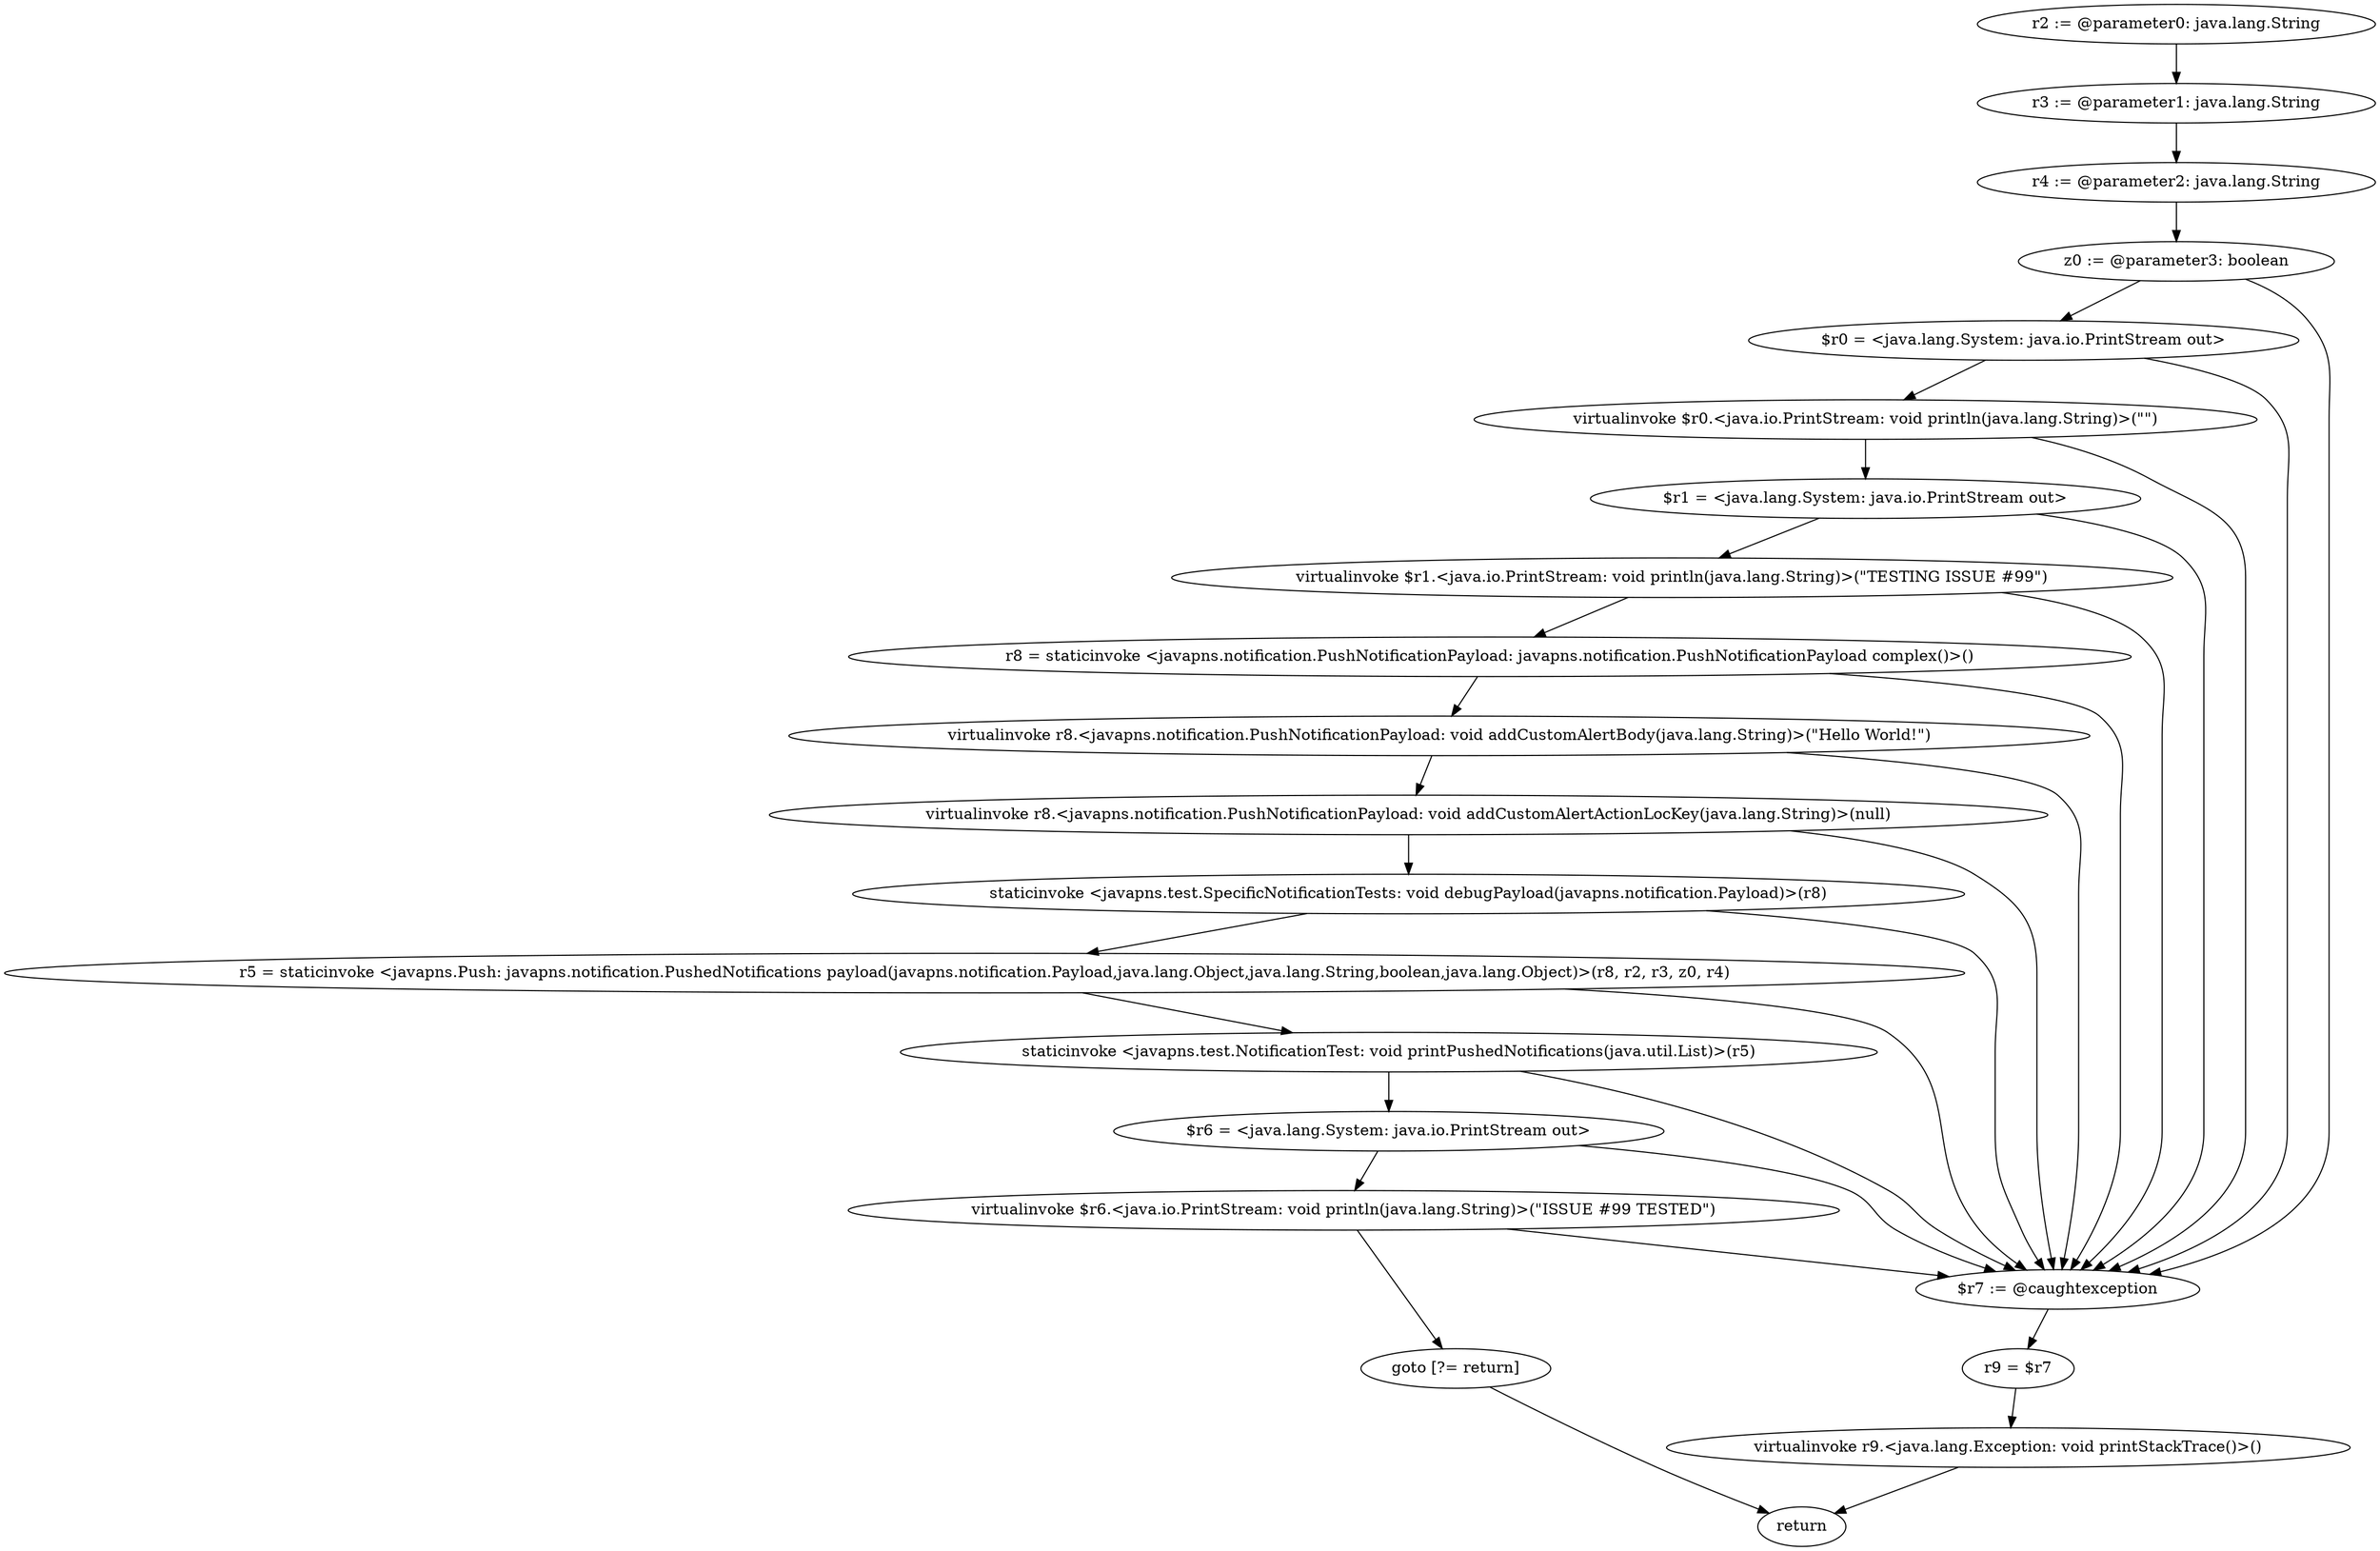 digraph "unitGraph" {
    "r2 := @parameter0: java.lang.String"
    "r3 := @parameter1: java.lang.String"
    "r4 := @parameter2: java.lang.String"
    "z0 := @parameter3: boolean"
    "$r0 = <java.lang.System: java.io.PrintStream out>"
    "virtualinvoke $r0.<java.io.PrintStream: void println(java.lang.String)>(\"\")"
    "$r1 = <java.lang.System: java.io.PrintStream out>"
    "virtualinvoke $r1.<java.io.PrintStream: void println(java.lang.String)>(\"TESTING ISSUE #99\")"
    "r8 = staticinvoke <javapns.notification.PushNotificationPayload: javapns.notification.PushNotificationPayload complex()>()"
    "virtualinvoke r8.<javapns.notification.PushNotificationPayload: void addCustomAlertBody(java.lang.String)>(\"Hello World!\")"
    "virtualinvoke r8.<javapns.notification.PushNotificationPayload: void addCustomAlertActionLocKey(java.lang.String)>(null)"
    "staticinvoke <javapns.test.SpecificNotificationTests: void debugPayload(javapns.notification.Payload)>(r8)"
    "r5 = staticinvoke <javapns.Push: javapns.notification.PushedNotifications payload(javapns.notification.Payload,java.lang.Object,java.lang.String,boolean,java.lang.Object)>(r8, r2, r3, z0, r4)"
    "staticinvoke <javapns.test.NotificationTest: void printPushedNotifications(java.util.List)>(r5)"
    "$r6 = <java.lang.System: java.io.PrintStream out>"
    "virtualinvoke $r6.<java.io.PrintStream: void println(java.lang.String)>(\"ISSUE #99 TESTED\")"
    "goto [?= return]"
    "$r7 := @caughtexception"
    "r9 = $r7"
    "virtualinvoke r9.<java.lang.Exception: void printStackTrace()>()"
    "return"
    "r2 := @parameter0: java.lang.String"->"r3 := @parameter1: java.lang.String";
    "r3 := @parameter1: java.lang.String"->"r4 := @parameter2: java.lang.String";
    "r4 := @parameter2: java.lang.String"->"z0 := @parameter3: boolean";
    "z0 := @parameter3: boolean"->"$r0 = <java.lang.System: java.io.PrintStream out>";
    "z0 := @parameter3: boolean"->"$r7 := @caughtexception";
    "$r0 = <java.lang.System: java.io.PrintStream out>"->"virtualinvoke $r0.<java.io.PrintStream: void println(java.lang.String)>(\"\")";
    "$r0 = <java.lang.System: java.io.PrintStream out>"->"$r7 := @caughtexception";
    "virtualinvoke $r0.<java.io.PrintStream: void println(java.lang.String)>(\"\")"->"$r1 = <java.lang.System: java.io.PrintStream out>";
    "virtualinvoke $r0.<java.io.PrintStream: void println(java.lang.String)>(\"\")"->"$r7 := @caughtexception";
    "$r1 = <java.lang.System: java.io.PrintStream out>"->"virtualinvoke $r1.<java.io.PrintStream: void println(java.lang.String)>(\"TESTING ISSUE #99\")";
    "$r1 = <java.lang.System: java.io.PrintStream out>"->"$r7 := @caughtexception";
    "virtualinvoke $r1.<java.io.PrintStream: void println(java.lang.String)>(\"TESTING ISSUE #99\")"->"r8 = staticinvoke <javapns.notification.PushNotificationPayload: javapns.notification.PushNotificationPayload complex()>()";
    "virtualinvoke $r1.<java.io.PrintStream: void println(java.lang.String)>(\"TESTING ISSUE #99\")"->"$r7 := @caughtexception";
    "r8 = staticinvoke <javapns.notification.PushNotificationPayload: javapns.notification.PushNotificationPayload complex()>()"->"virtualinvoke r8.<javapns.notification.PushNotificationPayload: void addCustomAlertBody(java.lang.String)>(\"Hello World!\")";
    "r8 = staticinvoke <javapns.notification.PushNotificationPayload: javapns.notification.PushNotificationPayload complex()>()"->"$r7 := @caughtexception";
    "virtualinvoke r8.<javapns.notification.PushNotificationPayload: void addCustomAlertBody(java.lang.String)>(\"Hello World!\")"->"virtualinvoke r8.<javapns.notification.PushNotificationPayload: void addCustomAlertActionLocKey(java.lang.String)>(null)";
    "virtualinvoke r8.<javapns.notification.PushNotificationPayload: void addCustomAlertBody(java.lang.String)>(\"Hello World!\")"->"$r7 := @caughtexception";
    "virtualinvoke r8.<javapns.notification.PushNotificationPayload: void addCustomAlertActionLocKey(java.lang.String)>(null)"->"staticinvoke <javapns.test.SpecificNotificationTests: void debugPayload(javapns.notification.Payload)>(r8)";
    "virtualinvoke r8.<javapns.notification.PushNotificationPayload: void addCustomAlertActionLocKey(java.lang.String)>(null)"->"$r7 := @caughtexception";
    "staticinvoke <javapns.test.SpecificNotificationTests: void debugPayload(javapns.notification.Payload)>(r8)"->"r5 = staticinvoke <javapns.Push: javapns.notification.PushedNotifications payload(javapns.notification.Payload,java.lang.Object,java.lang.String,boolean,java.lang.Object)>(r8, r2, r3, z0, r4)";
    "staticinvoke <javapns.test.SpecificNotificationTests: void debugPayload(javapns.notification.Payload)>(r8)"->"$r7 := @caughtexception";
    "r5 = staticinvoke <javapns.Push: javapns.notification.PushedNotifications payload(javapns.notification.Payload,java.lang.Object,java.lang.String,boolean,java.lang.Object)>(r8, r2, r3, z0, r4)"->"staticinvoke <javapns.test.NotificationTest: void printPushedNotifications(java.util.List)>(r5)";
    "r5 = staticinvoke <javapns.Push: javapns.notification.PushedNotifications payload(javapns.notification.Payload,java.lang.Object,java.lang.String,boolean,java.lang.Object)>(r8, r2, r3, z0, r4)"->"$r7 := @caughtexception";
    "staticinvoke <javapns.test.NotificationTest: void printPushedNotifications(java.util.List)>(r5)"->"$r6 = <java.lang.System: java.io.PrintStream out>";
    "staticinvoke <javapns.test.NotificationTest: void printPushedNotifications(java.util.List)>(r5)"->"$r7 := @caughtexception";
    "$r6 = <java.lang.System: java.io.PrintStream out>"->"virtualinvoke $r6.<java.io.PrintStream: void println(java.lang.String)>(\"ISSUE #99 TESTED\")";
    "$r6 = <java.lang.System: java.io.PrintStream out>"->"$r7 := @caughtexception";
    "virtualinvoke $r6.<java.io.PrintStream: void println(java.lang.String)>(\"ISSUE #99 TESTED\")"->"goto [?= return]";
    "virtualinvoke $r6.<java.io.PrintStream: void println(java.lang.String)>(\"ISSUE #99 TESTED\")"->"$r7 := @caughtexception";
    "goto [?= return]"->"return";
    "$r7 := @caughtexception"->"r9 = $r7";
    "r9 = $r7"->"virtualinvoke r9.<java.lang.Exception: void printStackTrace()>()";
    "virtualinvoke r9.<java.lang.Exception: void printStackTrace()>()"->"return";
}
